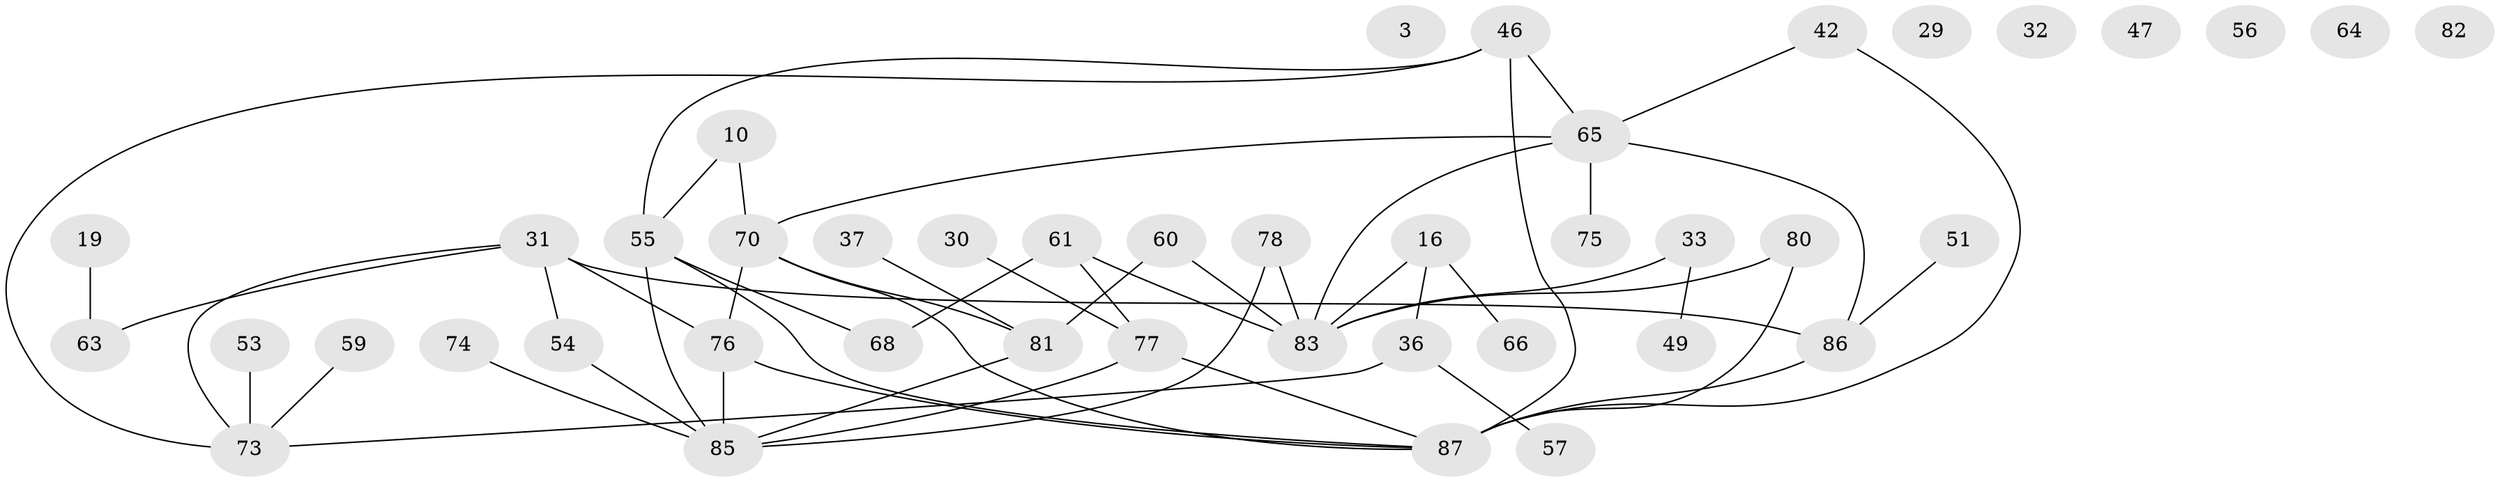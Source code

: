 // original degree distribution, {2: 0.22988505747126436, 0: 0.08045977011494253, 3: 0.28735632183908044, 1: 0.1724137931034483, 4: 0.11494252873563218, 5: 0.09195402298850575, 6: 0.022988505747126436}
// Generated by graph-tools (version 1.1) at 2025/39/03/09/25 04:39:13]
// undirected, 43 vertices, 53 edges
graph export_dot {
graph [start="1"]
  node [color=gray90,style=filled];
  3;
  10;
  16 [super="+5"];
  19;
  29;
  30;
  31;
  32;
  33;
  36;
  37;
  42 [super="+12"];
  46;
  47;
  49;
  51;
  53;
  54;
  55 [super="+39+48"];
  56;
  57;
  59;
  60 [super="+9"];
  61 [super="+17"];
  63 [super="+2"];
  64;
  65 [super="+15+43"];
  66;
  68;
  70 [super="+45+41"];
  73 [super="+23+27"];
  74;
  75 [super="+7"];
  76 [super="+69+71+67"];
  77;
  78;
  80 [super="+13+62"];
  81 [super="+79"];
  82;
  83 [super="+18+50"];
  85 [super="+25+26+58"];
  86 [super="+11"];
  87 [super="+35+84+52"];
  10 -- 70 [weight=2];
  10 -- 55 [weight=2];
  16 -- 36 [weight=2];
  16 -- 66;
  16 -- 83 [weight=2];
  19 -- 63;
  30 -- 77;
  31 -- 54;
  31 -- 76;
  31 -- 86 [weight=2];
  31 -- 73;
  31 -- 63;
  33 -- 49;
  33 -- 83;
  36 -- 57;
  36 -- 73;
  37 -- 81;
  42 -- 65;
  42 -- 87;
  46 -- 55;
  46 -- 65 [weight=2];
  46 -- 73;
  46 -- 87;
  51 -- 86;
  53 -- 73;
  54 -- 85;
  55 -- 85 [weight=2];
  55 -- 68;
  55 -- 87;
  59 -- 73;
  60 -- 81;
  60 -- 83;
  61 -- 77 [weight=2];
  61 -- 68;
  61 -- 83;
  65 -- 70;
  65 -- 86;
  65 -- 75;
  65 -- 83;
  70 -- 81 [weight=2];
  70 -- 87;
  70 -- 76 [weight=2];
  74 -- 85;
  76 -- 85 [weight=2];
  76 -- 87 [weight=2];
  77 -- 85;
  77 -- 87;
  78 -- 83;
  78 -- 85;
  80 -- 87;
  80 -- 83;
  81 -- 85;
  86 -- 87 [weight=3];
}
